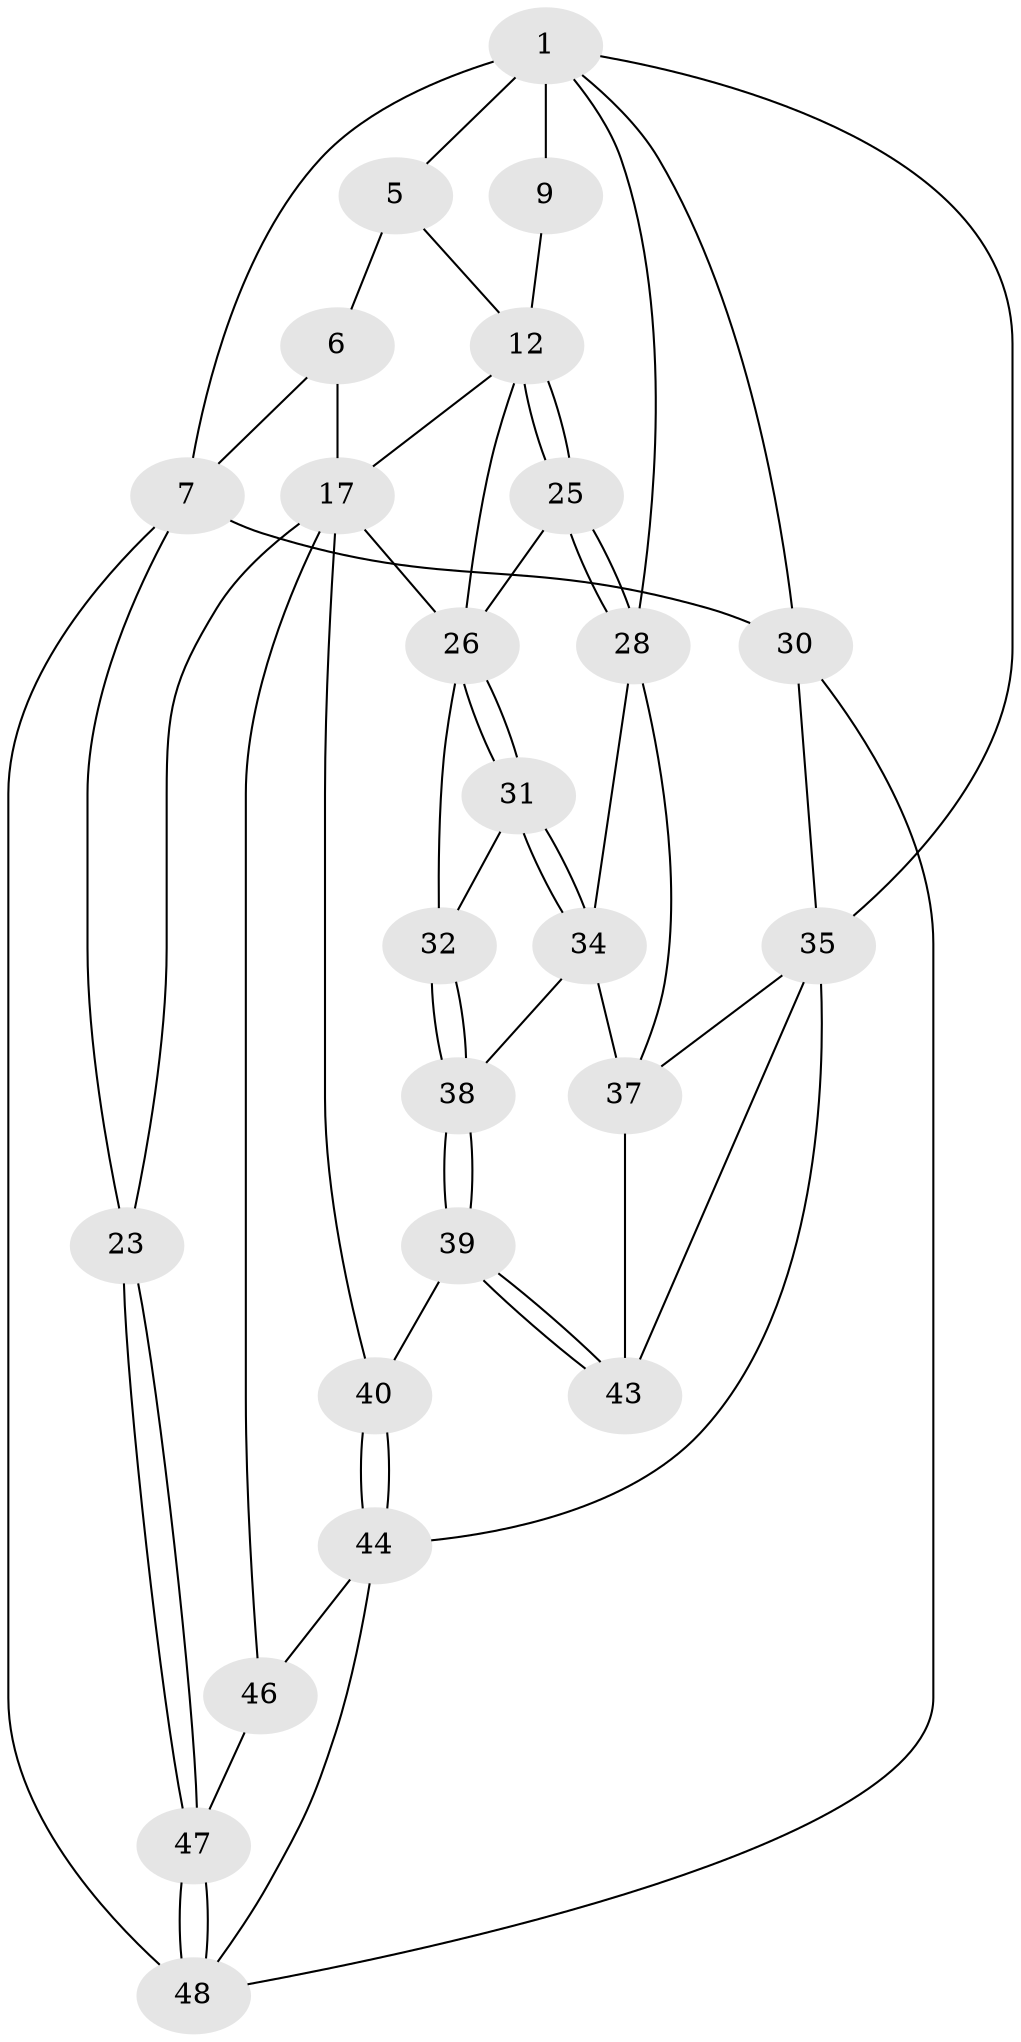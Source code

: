 // original degree distribution, {3: 0.0392156862745098, 5: 0.5098039215686274, 4: 0.2549019607843137, 6: 0.19607843137254902}
// Generated by graph-tools (version 1.1) at 2025/17/03/09/25 04:17:17]
// undirected, 25 vertices, 57 edges
graph export_dot {
graph [start="1"]
  node [color=gray90,style=filled];
  1 [pos="+0.30610949555890715+0",super="+10+4+2"];
  5 [pos="+0.43175795444776494+0.2466384134512127"];
  6 [pos="+0.2610077056638686+0.36639467919058927"];
  7 [pos="+0.14213216293074957+0.3739051627606188",super="+20+8"];
  9 [pos="+0.612389835955926+0",super="+11"];
  12 [pos="+0.7119726722035983+0.3337605429125687",super="+13"];
  17 [pos="+0.4531496958490238+0.6412587904803554",super="+18"];
  23 [pos="+0.18076011798622596+0.7062448778075651"];
  25 [pos="+0.8312720965328678+0.5104282219551869"];
  26 [pos="+0.8097363365788787+0.5409578392489637",super="+27"];
  28 [pos="+1+0.5020092112586144",super="+33"];
  30 [pos="+0+1"];
  31 [pos="+0.78581283876427+0.6757413940001376"];
  32 [pos="+0.7347969402866334+0.7069533512761369"];
  34 [pos="+0.8928955526111979+0.7465661144949167",super="+41"];
  35 [pos="+1+1",super="+51+36"];
  37 [pos="+1+0.7986734138696958",super="+42"];
  38 [pos="+0.7200980904156735+0.7531141886431201"];
  39 [pos="+0.6364881920930886+0.8726640030782284"];
  40 [pos="+0.4289512415758825+0.7211971008853642"];
  43 [pos="+0.7049883245165076+1",super="+50"];
  44 [pos="+0.4048549368595989+1",super="+45"];
  46 [pos="+0.27998286642886133+0.9670698641595743"];
  47 [pos="+0.18297512050721126+0.9333351389130173"];
  48 [pos="+0.1153907389770525+1",super="+49"];
  1 -- 35;
  1 -- 9 [weight=3];
  1 -- 28;
  1 -- 5;
  1 -- 30;
  1 -- 7 [weight=2];
  5 -- 6;
  5 -- 12;
  6 -- 7;
  6 -- 17;
  7 -- 48;
  7 -- 23;
  7 -- 30;
  9 -- 12;
  12 -- 25;
  12 -- 25;
  12 -- 17;
  12 -- 26;
  17 -- 26;
  17 -- 23;
  17 -- 40;
  17 -- 46;
  23 -- 47;
  23 -- 47;
  25 -- 26;
  25 -- 28;
  25 -- 28;
  26 -- 31;
  26 -- 31;
  26 -- 32;
  28 -- 34;
  28 -- 37;
  30 -- 35;
  30 -- 48;
  31 -- 32;
  31 -- 34;
  31 -- 34;
  32 -- 38;
  32 -- 38;
  34 -- 38;
  34 -- 37;
  35 -- 44;
  35 -- 37;
  35 -- 43 [weight=2];
  37 -- 43;
  38 -- 39;
  38 -- 39;
  39 -- 40;
  39 -- 43;
  39 -- 43;
  40 -- 44;
  40 -- 44;
  44 -- 46;
  44 -- 48;
  46 -- 47;
  47 -- 48;
  47 -- 48;
}

